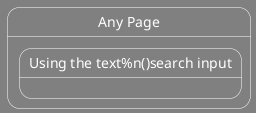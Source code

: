 {
  "sha1": "rgwjktith81j4dgoz8lclrph272v6rw",
  "insertion": {
    "when": "2024-06-04T17:28:43.819Z",
    "user": "plantuml@gmail.com"
  }
}
@startuml
skinparam shadowing false
skinparam StateFontColor white
skinparam StateBorderColor white
skinparam StateBackgroundColor gray
skinparam BackgroundColor gray
state "Any Page" as s1 {
   state "Using the text%n()search input" as s2
}
@enduml
